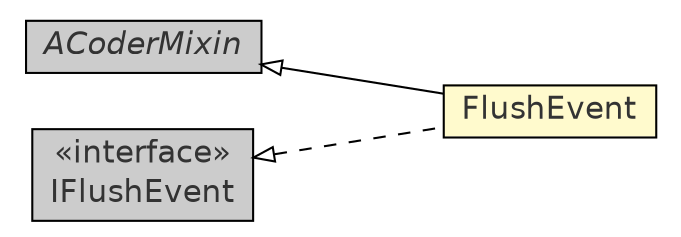 #!/usr/local/bin/dot
#
# Class diagram 
# Generated by UmlGraph version 4.8 (http://www.spinellis.gr/sw/umlgraph)
#

digraph G {
	edge [fontname="Helvetica",fontsize=10,labelfontname="Helvetica",labelfontsize=10];
	node [fontname="Helvetica",fontsize=10,shape=plaintext];
	rankdir=LR;
	ranksep=1;
	// com.xuggle.mediatool.event.ACoderMixin
	c19145 [label=<<table border="0" cellborder="1" cellspacing="0" cellpadding="2" port="p" bgcolor="grey80" href="./ACoderMixin.html">
		<tr><td><table border="0" cellspacing="0" cellpadding="1">
			<tr><td><font face="Helvetica-Oblique"> ACoderMixin </font></td></tr>
		</table></td></tr>
		</table>>, fontname="Helvetica", fontcolor="grey20", fontsize=15.0];
	// com.xuggle.mediatool.event.FlushEvent
	c19148 [label=<<table border="0" cellborder="1" cellspacing="0" cellpadding="2" port="p" bgcolor="lemonChiffon" href="./FlushEvent.html">
		<tr><td><table border="0" cellspacing="0" cellpadding="1">
			<tr><td> FlushEvent </td></tr>
		</table></td></tr>
		</table>>, fontname="Helvetica", fontcolor="grey20", fontsize=15.0];
	// com.xuggle.mediatool.event.IFlushEvent
	c19166 [label=<<table border="0" cellborder="1" cellspacing="0" cellpadding="2" port="p" bgcolor="grey80" href="./IFlushEvent.html">
		<tr><td><table border="0" cellspacing="0" cellpadding="1">
			<tr><td> &laquo;interface&raquo; </td></tr>
			<tr><td> IFlushEvent </td></tr>
		</table></td></tr>
		</table>>, fontname="Helvetica", fontcolor="grey20", fontsize=15.0];
	//com.xuggle.mediatool.event.FlushEvent extends com.xuggle.mediatool.event.ACoderMixin
	c19145:p -> c19148:p [dir=back,arrowtail=empty];
	//com.xuggle.mediatool.event.FlushEvent implements com.xuggle.mediatool.event.IFlushEvent
	c19166:p -> c19148:p [dir=back,arrowtail=empty,style=dashed];
}


